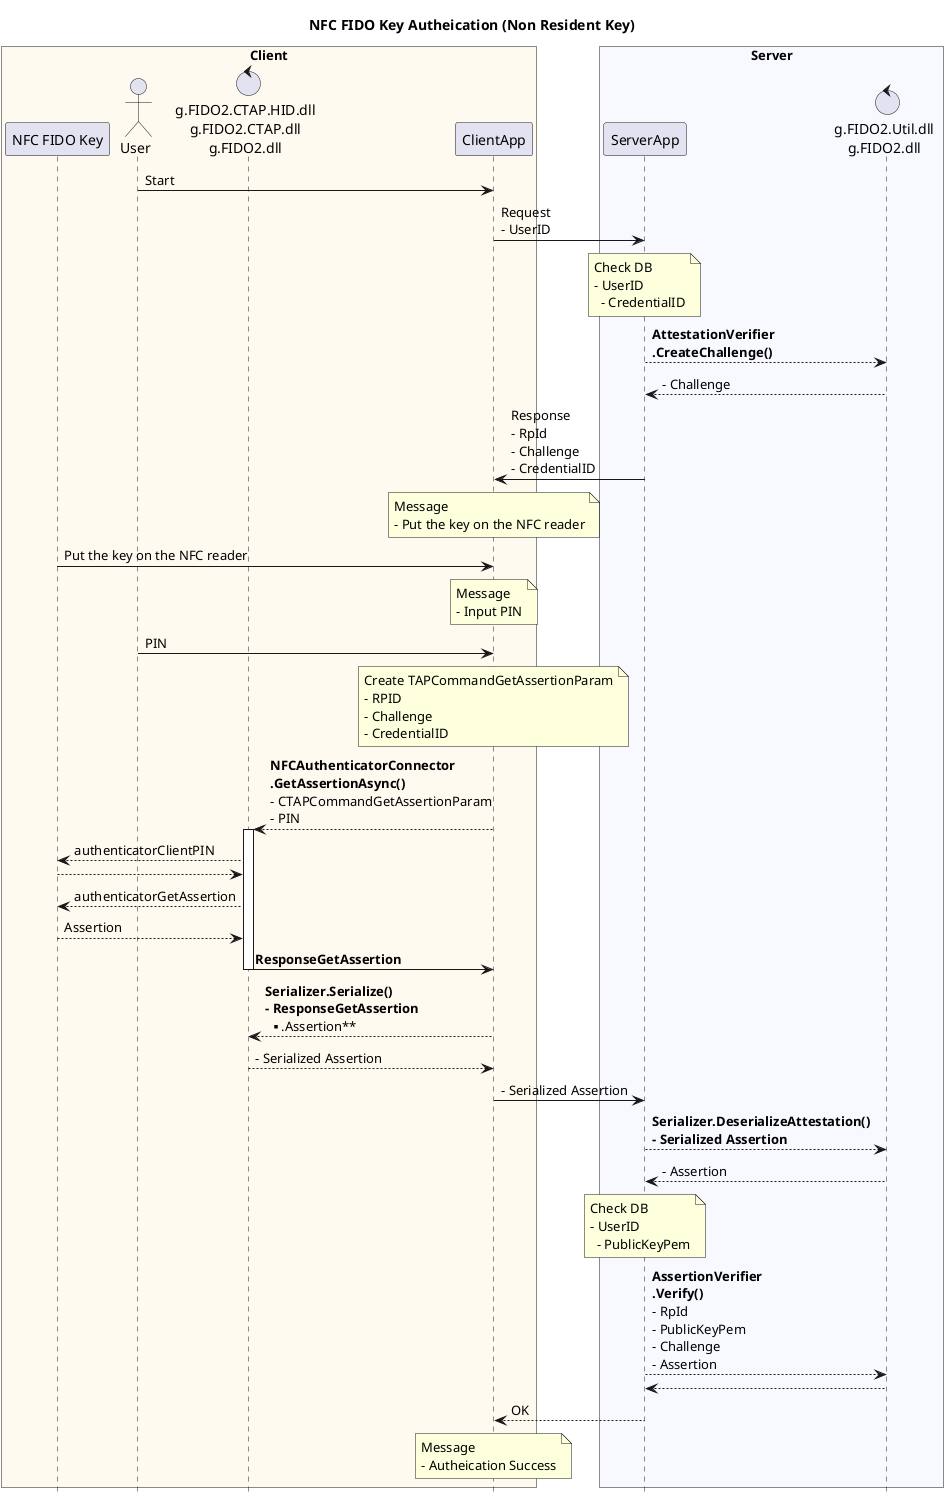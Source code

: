 @startuml
title NFC FIDO Key Autheication (Non Resident Key)
hide footbox

box "Client" #FloralWhite
    participant "NFC FIDO Key" as Key
    actor  "User" as User
    control "g.FIDO2.CTAP.HID.dll\ng.FIDO2.CTAP.dll\ng.FIDO2.dll" as CTAPHID
    participant "ClientApp" as Client
end box

box "Server" #GhostWhite
    participant "ServerApp" as Server
    control "g.FIDO2.Util.dll\ng.FIDO2.dll" as Util
end box

User -> Client : Start
Client -> Server : Request\n- UserID
note over Server : Check DB\n- UserID\n  - CredentialID

Server --> Util : **AttestationVerifier**\n**.CreateChallenge()**
Server <-- Util : - Challenge
Client <- Server : Response\n- RpId\n- Challenge\n- CredentialID

note over Client : Message\n- Put the key on the NFC reader
Key -> Client : Put the key on the NFC reader

note over Client : Message\n- Input PIN
User -> Client : PIN

note over Client : Create \CTAPCommandGetAssertionParam\n- RPID\n- Challenge\n- CredentialID

CTAPHID <-- Client : **NFCAuthenticatorConnector**\n**.GetAssertionAsync()**\n- CTAPCommandGetAssertionParam\n- PIN

activate CTAPHID
    Key <-- CTAPHID : authenticatorClientPIN
    Key --> CTAPHID
    Key <-- CTAPHID : authenticatorGetAssertion
    Key --> CTAPHID : Assertion
    CTAPHID -> Client : **ResponseGetAssertion**
deactivate CTAPHID

CTAPHID <-- Client : **Serializer.Serialize()**\n**- ResponseGetAssertion**\n**  .Assertion**
CTAPHID --> Client :- Serialized Assertion

Client -> Server :- Serialized Assertion

Server --> Util : **Serializer.DeserializeAttestation()**\n**- Serialized Assertion**
Server <-- Util : - Assertion

note over Server : Check DB\n- UserID\n  - PublicKeyPem
Server --> Util : **AssertionVerifier**\n**.Verify()**\n- RpId\n- PublicKeyPem\n- Challenge\n- Assertion
Server <-- Util 

Client <-- Server : OK

note over Client : Message\n- Autheication Success

@enduml
